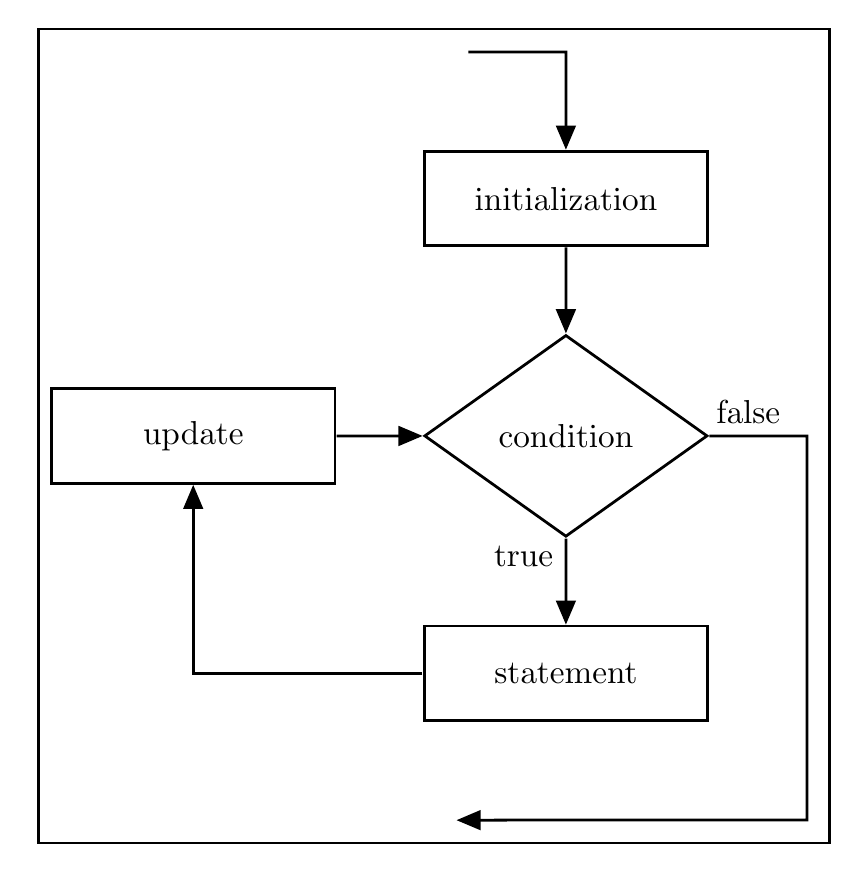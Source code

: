 \usetikzlibrary{arrows} % deprecated. use: arrows.meta

%\resizebox {\columnwidth} {!} {    % (2) scale to exact column width
\begin{tikzpicture}[
	  node distance=6ex,
      background rectangle/.style={fill=white,draw=black,line width=1pt}, show background rectangle,
      every node/.style={align=left},
      scale=1.2,
      every node/.append style={transform shape},   % (1) scale here first approx. lines stay.
    %  every node/.append style={draw},
    ]

\tikzstyle{box} = [rectangle,
	text centered, 
	draw=black, line width=1pt,
	fill=white,
	text=black,
];

\tikzstyle{process} = [box,rectangle,
	minimum width=3cm, 
	minimum height=1cm, 
];

\tikzstyle{decision} = [box,diamond,
	minimum width=3cm,
	minimum height=1cm,
];

\tikzstyle{opt} = [text=black!50,draw=black!50,
];

\tikzstyle{tarr}= [->,-triangle 45,
		draw=black, line width=1pt,
		font=\normalsize,
		text=black
];


    \node [] at (0,0) (start) {};
    \node [left=of start] (start2) {};
    \node [process,below=of start] (ainit) {initialization};
    \node [decision,below=of ainit] (aif) {condition};
    \node [process,below=of aif] (athen) {statement};
    \node [right=of athen] (aelse) {};
    \node [below=of athen] (end) {};
    \node [left=of end] (end2) {};
    \node [process,left=of aif] (loop) {update};

%\node [below=of aelse.east,font=\scriptsize,text=black!50,anchor=east,yshift=1.8ex] (opt) {optional};

\draw[tarr]  (start2) -- (start.center) -- (ainit);
\draw[tarr]  (ainit) -- (aif);
\draw[tarr]  (aif) -- node[left,pos=0.2] {true}  (athen);

\draw[tarr]  (aif) -|  node[above,pos=0.2] {false}  (aelse.center)
 |- (end.center) -- (end2.center);

\draw[tarr]  (athen.west) -| (loop);
\draw[tarr]  (loop) -- (aif.west);


\end{tikzpicture}
%}%resizebox
